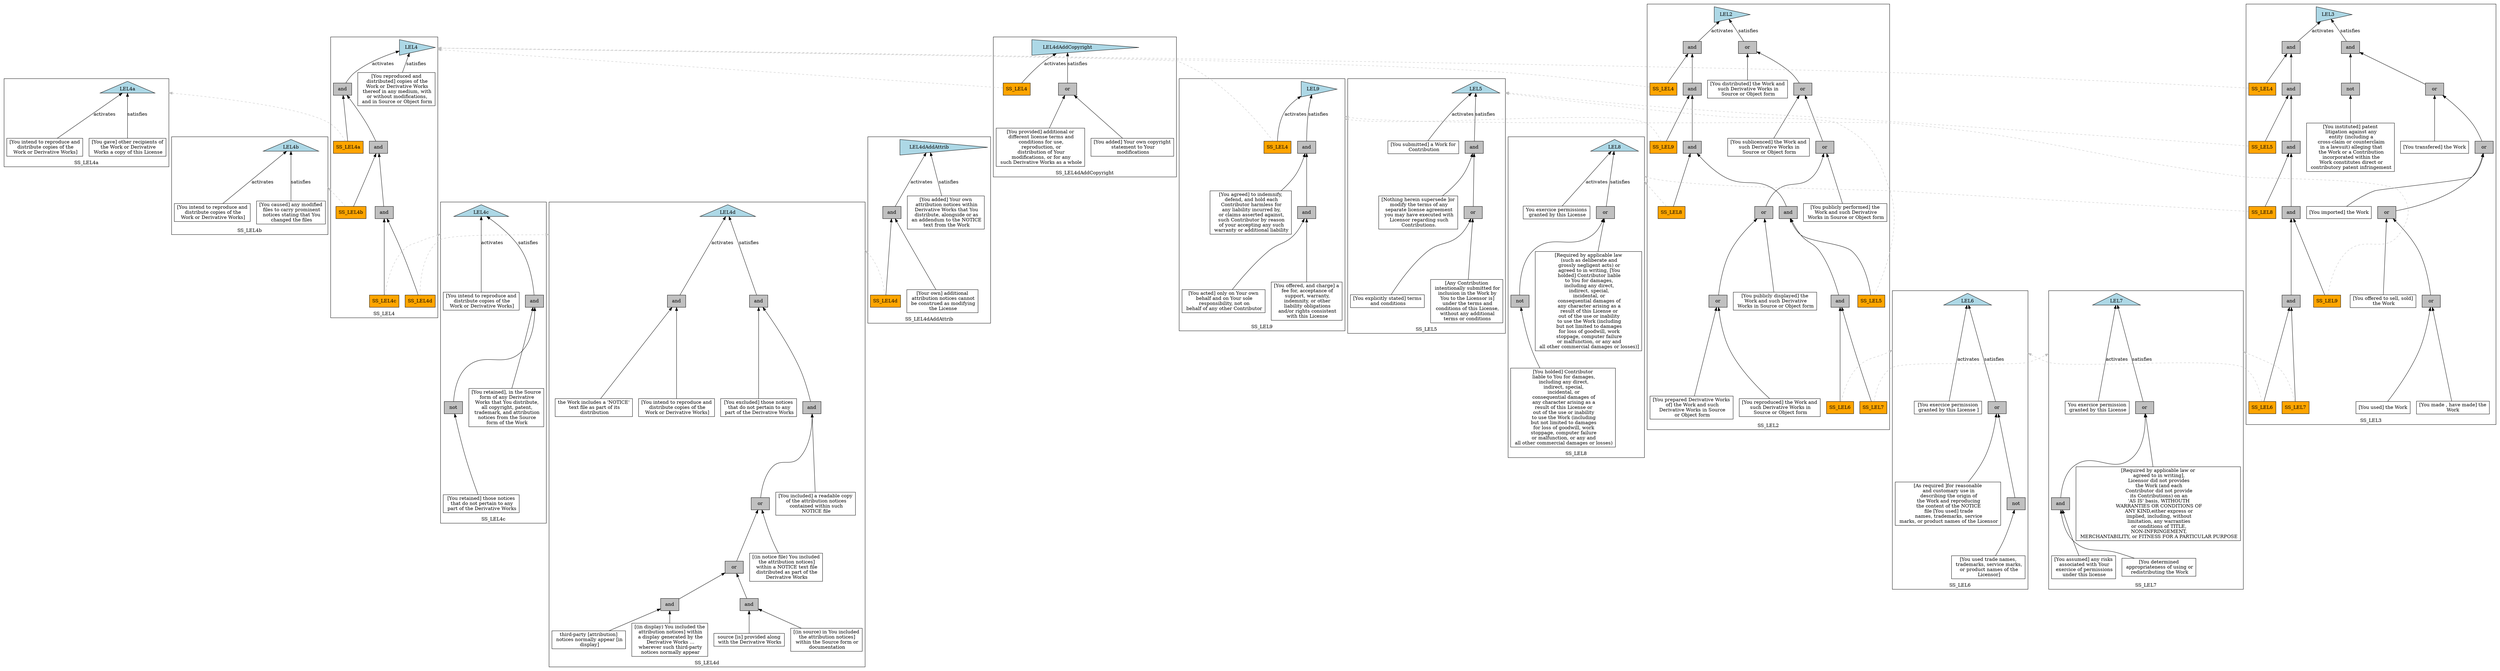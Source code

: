 digraph G {
rankdir=BT
overlap=false
compound=true
ranksep=0.5
subgraph clusterSS_LEL4 {
label = "SS_LEL4"
LEL4 [shape=triangle, orientation=270, style=filled, fillcolor=lightblue, label="LEL4", tooltip="4. Redistribution. You may reproduce and distribute copies of the Work or Derivative Works thereof in any medium, with or without modifications, and in Source or Object form, provided that You meet the following conditions:"];
LEL4_1 [shape=box, label="[You reproduced and\n distributed] copies of the\n Work or Derivative Works\n thereof in any medium, with\n or without modifications,\n and in Source or Object form"];
LEL4_1 -> LEL4[label="satisfies"];
LEL4_2 [shape=box, label="and", style=filled, fillcolor=grey];
LEL4_2 -> LEL4[label="activates"];
LEL4_3 [shape=box, label="SS_LEL4a", style=filled, fillcolor=orange];
LEL4_3 -> LEL4_2;
LEL4_4 [shape=box, label="and", style=filled, fillcolor=grey];
LEL4_4 -> LEL4_2;
LEL4_5 [shape=box, label="SS_LEL4b", style=filled, fillcolor=orange];
LEL4_5 -> LEL4_4;
LEL4_6 [shape=box, label="and", style=filled, fillcolor=grey];
LEL4_6 -> LEL4_4;
LEL4_7 [shape=box, label="SS_LEL4c", style=filled, fillcolor=orange];
LEL4_7 -> LEL4_6;
LEL4_8 [shape=box, label="SS_LEL4d", style=filled, fillcolor=orange];
LEL4_8 -> LEL4_6;
}
subgraph clusterSS_LEL4a {
label = "SS_LEL4a"
LEL4a [shape=triangle, orientation=0, style=filled, fillcolor=lightblue, label="LEL4a", tooltip="4(a) You must give any other recipients of the Work or Derivative Works a copy of this License;"];
LEL4a_9 [shape=box, label="[You gave] other recipients of\n the Work or Derivative\n Works a copy of this License"];
LEL4a_9 -> LEL4a[label="satisfies"];
LEL4a_10 [shape=box, label="[You intend to reproduce and\n distribute copies of the\n Work or Derivative Works]"];
LEL4a_10 -> LEL4a[label="activates"];
}
subgraph clusterSS_LEL4b {
label = "SS_LEL4b"
LEL4b [shape=triangle, orientation=0, style=filled, fillcolor=lightblue, label="LEL4b", tooltip="4(b) You must cause any modified files to carry prominent notices stating that You changed the files;"];
LEL4b_11 [shape=box, label="[You caused] any modified\n files to carry prominent\n notices stating that You\n changed the files"];
LEL4b_11 -> LEL4b[label="satisfies"];
LEL4b_12 [shape=box, label="[You intend to reproduce and\n distribute copies of the\n Work or Derivative Works]"];
LEL4b_12 -> LEL4b[label="activates"];
}
subgraph clusterSS_LEL4c {
label = "SS_LEL4c"
LEL4c [shape=triangle, orientation=0, style=filled, fillcolor=lightblue, label="LEL4c", tooltip="4(c) You must retain, in the Source form of any Derivative Works that You distribute, all copyright, patent, trademark, and attribution notices from the Source form of the Work, excluding those notices that do not pertain to any part of the Derivative Works;"];
LEL4c_13 [shape=box, label="and", style=filled, fillcolor=grey];
LEL4c_13 -> LEL4c[label="satisfies"];
LEL4c_14 [shape=box, label="[You retained], in the Source\n form of any Derivative\n Works that You distribute,\n all copyright, patent,\n trademark, and attribution\n notices from the Source\n form of the Work"];
LEL4c_14 -> LEL4c_13;
LEL4c_15 [shape=box, label="not", style=filled, fillcolor=grey];
LEL4c_15 -> LEL4c_13;
LEL4c_16 [shape=box, label="[You retained] those notices\n that do not pertain to any\n part of the Derivative Works"];
LEL4c_16 -> LEL4c_15;
LEL4c_17 [shape=box, label="[You intend to reproduce and\n distribute copies of the\n Work or Derivative Works]"];
LEL4c_17 -> LEL4c[label="activates"];
}
subgraph clusterSS_LEL4d {
label = "SS_LEL4d"
LEL4d [shape=triangle, orientation=0, style=filled, fillcolor=lightblue, label="LEL4d", tooltip="4(d) If the Work includes a 'NOTICE' text file as part of its distribution, then any Derivative Works that You distribute must include a readable copy of the attribution notices contained within such NOTICE file, excluding those notices that do not pertain to any part of the Derivative Works, in at least one of the following places: within a NOTICE text file distributed as part of the Derivative Works; within the Source form or documentation, if provided along with the Derivative Works; or, within a display generated by the Derivative Works, if and wherever such third-party notices normally appear. The contents of the NOTICE file are for informational purposes only and do not modify the License. You may add Your own attribution notices within Derivative Works that You distribute, alongside or as an addendum to the NOTICE text from the Work, provided that such additional attribution notices cannot be construed as modifying the License."];
LEL4d_18 [shape=box, label="and", style=filled, fillcolor=grey];
LEL4d_18 -> LEL4d[label="satisfies"];
LEL4d_19 [shape=box, label="and", style=filled, fillcolor=grey];
LEL4d_19 -> LEL4d_18;
LEL4d_20 [shape=box, label="[You included] a readable copy\n of the attribution notices\n contained within such\n NOTICE file"];
LEL4d_20 -> LEL4d_19;
LEL4d_21 [shape=box, label="or", style=filled, fillcolor=grey];
LEL4d_21 -> LEL4d_19;
LEL4d_22 [shape=box, label="[(in notice file) You included\n the attribution notices]\n within a NOTICE text file\n distributed as part of the\n Derivative Works"];
LEL4d_22 -> LEL4d_21;
LEL4d_23 [shape=box, label="or", style=filled, fillcolor=grey];
LEL4d_23 -> LEL4d_21;
LEL4d_24 [shape=box, label="and", style=filled, fillcolor=grey];
LEL4d_24 -> LEL4d_23;
LEL4d_25 [shape=box, label="[(in source) in You included\n the attribution notices]\n within the Source form or\n documentation"];
LEL4d_25 -> LEL4d_24;
LEL4d_26 [shape=box, label="source [is] provided along\n with the Derivative Works"];
LEL4d_26 -> LEL4d_24;
LEL4d_27 [shape=box, label="and", style=filled, fillcolor=grey];
LEL4d_27 -> LEL4d_23;
LEL4d_28 [shape=box, label="[(in display) You included the\n attribution notices] within\n a display generated by the\n Derivative Works ...\n wherever such third-party\n notices normally appear"];
LEL4d_28 -> LEL4d_27;
LEL4d_29 [shape=box, label="third-party [attribution]\n notices normally appear [in\n display]"];
LEL4d_29 -> LEL4d_27;
LEL4d_30 [shape=box, label="[You excluded] those notices\n that do not pertain to any\n part of the Derivative Works"];
LEL4d_30 -> LEL4d_18;
LEL4d_31 [shape=box, label="and", style=filled, fillcolor=grey];
LEL4d_31 -> LEL4d[label="activates"];
LEL4d_32 [shape=box, label="[You intend to reproduce and\n distribute copies of the\n Work or Derivative Works]"];
LEL4d_32 -> LEL4d_31;
LEL4d_33 [shape=box, label="the Work includes a 'NOTICE'\n text file as part of its\n distribution"];
LEL4d_33 -> LEL4d_31;
}
subgraph clusterSS_LEL4dAddAttrib {
label = "SS_LEL4dAddAttrib"
LEL4dAddAttrib [shape=triangle, orientation=270, style=filled, fillcolor=lightblue, label="LEL4dAddAttrib", tooltip="You may add Your own attribution notices within Derivative Works that You distribute, alongside or as an addendum to the NOTICE text from the Work, provided that such additional attribution notices cannot be construed as modifying the License."];
LEL4dAddAttrib_34 [shape=box, label="[You added] Your own\n attribution notices within\n Derivative Works that You\n distribute, alongside or as\n an addendum to the NOTICE\n text from the Work"];
LEL4dAddAttrib_34 -> LEL4dAddAttrib[label="satisfies"];
LEL4dAddAttrib_35 [shape=box, label="and", style=filled, fillcolor=grey];
LEL4dAddAttrib_35 -> LEL4dAddAttrib[label="activates"];
LEL4dAddAttrib_36 [shape=box, label="SS_LEL4d", style=filled, fillcolor=orange];
LEL4dAddAttrib_36 -> LEL4dAddAttrib_35;
LEL4dAddAttrib_37 [shape=box, label="[Your own] additional\n attribution notices cannot\n be construed as modifying\n the License"];
LEL4dAddAttrib_37 -> LEL4dAddAttrib_35;
}
subgraph clusterSS_LEL4dAddCopyright {
label = "SS_LEL4dAddCopyright"
LEL4dAddCopyright [shape=triangle, orientation=270, style=filled, fillcolor=lightblue, label="LEL4dAddCopyright", tooltip="You may add Your own copyright statement to Your modifications and may provide additional or different license terms and conditions for use, reproduction, or distribution of Your modifications, or for any such Derivative Works as a whole, provided Your use, reproduction, and distribution of the Work otherwise complies with the conditions stated in this License."];
LEL4dAddCopyright_38 [shape=box, label="or", style=filled, fillcolor=grey];
LEL4dAddCopyright_38 -> LEL4dAddCopyright[label="satisfies"];
LEL4dAddCopyright_39 [shape=box, label="[You added] Your own copyright\n statement to Your\n modifications"];
LEL4dAddCopyright_39 -> LEL4dAddCopyright_38;
LEL4dAddCopyright_40 [shape=box, label="[You provided] additional or\n different license terms and\n conditions for use,\n reproduction, or\n distribution of Your\n modifications, or for any\n such Derivative Works as a whole"];
LEL4dAddCopyright_40 -> LEL4dAddCopyright_38;
LEL4dAddCopyright_41 [shape=box, label="SS_LEL4", style=filled, fillcolor=orange];
LEL4dAddCopyright_41 -> LEL4dAddCopyright[label="activates"];
}
subgraph clusterSS_LEL2 {
label = "SS_LEL2"
LEL2 [shape=triangle, orientation=270, style=filled, fillcolor=lightblue, label="LEL2", tooltip="Grant of Copyright License. Subject to the terms and conditions of this License, each Contributor hereby grants to You a perpetual, worldwide, non-exclusive, no-charge, royalty-free, irrevocable copyright license to reproduce, prepare Derivative Works of, publicly display, publicly perform, sublicense, and distribute the Work and such Derivative Works in Source or Object form."];
LEL2_42 [shape=box, label="or", style=filled, fillcolor=grey];
LEL2_42 -> LEL2[label="satisfies"];
LEL2_43 [shape=box, label="or", style=filled, fillcolor=grey];
LEL2_43 -> LEL2_42;
LEL2_44 [shape=box, label="or", style=filled, fillcolor=grey];
LEL2_44 -> LEL2_43;
LEL2_45 [shape=box, label="or", style=filled, fillcolor=grey];
LEL2_45 -> LEL2_44;
LEL2_46 [shape=box, label="or", style=filled, fillcolor=grey];
LEL2_46 -> LEL2_45;
LEL2_47 [shape=box, label="[You reproduced] the Work and\n such Derivative Works in\n Source or Object form"];
LEL2_47 -> LEL2_46;
LEL2_48 [shape=box, label="[You prepared Derivative Works\n of] the Work and such\n Derivative Works in Source\n or Object form"];
LEL2_48 -> LEL2_46;
LEL2_49 [shape=box, label="[You publicly displayed] the\n Work and such Derivative\n Works in Source or Object form"];
LEL2_49 -> LEL2_45;
LEL2_50 [shape=box, label="[You publicly performed] the\n Work and such Derivative\n Works in Source or Object form"];
LEL2_50 -> LEL2_44;
LEL2_51 [shape=box, label="[You sublicenced] the Work and\n such Derivative Works in\n Source or Object form"];
LEL2_51 -> LEL2_43;
LEL2_52 [shape=box, label="[You distributed] the Work and\n such Derivative Works in\n Source or Object form"];
LEL2_52 -> LEL2_42;
LEL2_53 [shape=box, label="and", style=filled, fillcolor=grey];
LEL2_53 -> LEL2[label="activates"];
LEL2_54 [shape=box, label="SS_LEL4", style=filled, fillcolor=orange];
LEL2_54 -> LEL2_53;
LEL2_55 [shape=box, label="and", style=filled, fillcolor=grey];
LEL2_55 -> LEL2_53;
LEL2_56 [shape=box, label="and", style=filled, fillcolor=grey];
LEL2_56 -> LEL2_55;
LEL2_57 [shape=box, label="and", style=filled, fillcolor=grey];
LEL2_57 -> LEL2_56;
LEL2_58 [shape=box, label="SS_LEL5", style=filled, fillcolor=orange];
LEL2_58 -> LEL2_57;
LEL2_59 [shape=box, label="and", style=filled, fillcolor=grey];
LEL2_59 -> LEL2_57;
LEL2_60 [shape=box, label="SS_LEL6", style=filled, fillcolor=orange];
LEL2_60 -> LEL2_59;
LEL2_61 [shape=box, label="SS_LEL7", style=filled, fillcolor=orange];
LEL2_61 -> LEL2_59;
LEL2_62 [shape=box, label="SS_LEL8", style=filled, fillcolor=orange];
LEL2_62 -> LEL2_56;
LEL2_63 [shape=box, label="SS_LEL9", style=filled, fillcolor=orange];
LEL2_63 -> LEL2_55;
}
subgraph clusterSS_LEL3 {
label = "SS_LEL3"
LEL3 [shape=triangle, orientation=270, style=filled, fillcolor=lightblue, label="LEL3", tooltip="Grant of Patent License. Subject to the terms and conditions of this License, each Contributor hereby grants to You a perpetual, worldwide, non-exclusive, no-charge, royalty-free, irrevocable (except as stated in this section) patent license to make, have made, use, offer to sell, sell, import, and otherwise transfer the Work, where such license applies only to those patent claims licensable by such Contributor that are necessarily infringed by their Contribution(s) alone or by combination of their Contribution(s) with the Work to which such Contribution(s) was submitted.If You institute patent litigation against any entity (including a cross-claim or counterclaim in a lawsuit) alleging that the Work or a Contribution incorporated within the Work constitutes direct or contributory patent infringement, then any patent licenses granted to You under this License for that Work shall terminate as of the date such litigation is filed."];
LEL3_64 [shape=box, label="and", style=filled, fillcolor=grey];
LEL3_64 -> LEL3[label="satisfies"];
LEL3_65 [shape=box, label="or", style=filled, fillcolor=grey];
LEL3_65 -> LEL3_64;
LEL3_66 [shape=box, label="or", style=filled, fillcolor=grey];
LEL3_66 -> LEL3_65;
LEL3_67 [shape=box, label="or", style=filled, fillcolor=grey];
LEL3_67 -> LEL3_66;
LEL3_68 [shape=box, label="or", style=filled, fillcolor=grey];
LEL3_68 -> LEL3_67;
LEL3_69 [shape=box, label="[You made , have made] the\n Work "];
LEL3_69 -> LEL3_68;
LEL3_70 [shape=box, label="[You used] the Work"];
LEL3_70 -> LEL3_68;
LEL3_71 [shape=box, label="[You offered to sell, sold]\n the Work"];
LEL3_71 -> LEL3_67;
LEL3_72 [shape=box, label="[You imported] the Work"];
LEL3_72 -> LEL3_66;
LEL3_73 [shape=box, label="[You transfered] the Work"];
LEL3_73 -> LEL3_65;
LEL3_74 [shape=box, label="not", style=filled, fillcolor=grey];
LEL3_74 -> LEL3_64;
LEL3_75 [shape=box, label="[You instituted] patent\n litigation against any\n entity (including a\n cross-claim or counterclaim\n in a lawsuit) alleging that\n the Work or a Contribution\n incorporated within the\n Work constitutes direct or\n contributory patent infringement"];
LEL3_75 -> LEL3_74;
LEL3_76 [shape=box, label="and", style=filled, fillcolor=grey];
LEL3_76 -> LEL3[label="activates"];
LEL3_77 [shape=box, label="SS_LEL4", style=filled, fillcolor=orange];
LEL3_77 -> LEL3_76;
LEL3_78 [shape=box, label="and", style=filled, fillcolor=grey];
LEL3_78 -> LEL3_76;
LEL3_79 [shape=box, label="and", style=filled, fillcolor=grey];
LEL3_79 -> LEL3_78;
LEL3_80 [shape=box, label="and", style=filled, fillcolor=grey];
LEL3_80 -> LEL3_79;
LEL3_81 [shape=box, label="SS_LEL9", style=filled, fillcolor=orange];
LEL3_81 -> LEL3_80;
LEL3_82 [shape=box, label="and", style=filled, fillcolor=grey];
LEL3_82 -> LEL3_80;
LEL3_83 [shape=box, label="SS_LEL6", style=filled, fillcolor=orange];
LEL3_83 -> LEL3_82;
LEL3_84 [shape=box, label="SS_LEL7", style=filled, fillcolor=orange];
LEL3_84 -> LEL3_82;
LEL3_85 [shape=box, label="SS_LEL8", style=filled, fillcolor=orange];
LEL3_85 -> LEL3_79;
LEL3_86 [shape=box, label="SS_LEL5", style=filled, fillcolor=orange];
LEL3_86 -> LEL3_78;
}
subgraph clusterSS_LEL5 {
label = "SS_LEL5"
LEL5 [shape=triangle, orientation=0, style=filled, fillcolor=lightblue, label="LEL5", tooltip="Submission of Contributions. Unless You explicitly state otherwise, any Contribution intentionally submitted for inclusion in the Work by You to the Licensor shall be under the terms and conditions of this License, without any additional terms or conditions. Notwithstanding the above, nothing herein shall supersede or modify the terms of any separate license agreement you may have executed with Licensor regarding such Contributions."];
LEL5_87 [shape=box, label="and", style=filled, fillcolor=grey];
LEL5_87 -> LEL5[label="satisfies"];
LEL5_88 [shape=box, label="or", style=filled, fillcolor=grey];
LEL5_88 -> LEL5_87;
LEL5_89 [shape=box, label="[Any Contribution\n intentionally submitted for\n inclusion in the Work by\n You to the Licensor is]\n under the terms and\n conditions of this License,\n without any additional\n terms or conditions"];
LEL5_89 -> LEL5_88;
LEL5_90 [shape=box, label="[You explicitly stated] terms\n and conditions"];
LEL5_90 -> LEL5_88;
LEL5_91 [shape=box, label="[Nothing herein supersede ]or\n modify the terms of any\n separate license agreement\n you may have executed with\n Licensor regarding such\n Contributions."];
LEL5_91 -> LEL5_87;
LEL5_92 [shape=box, label="[You submitted] a Work for\n Contribution"];
LEL5_92 -> LEL5[label="activates"];
}
subgraph clusterSS_LEL6 {
label = "SS_LEL6"
LEL6 [shape=triangle, orientation=0, style=filled, fillcolor=lightblue, label="LEL6", tooltip="Trademarks. This License does not grant permission to use the trade names, trademarks, service marks, or product names of the Licensor, except as required for reasonable and customary use in describing the origin of the Work and reproducing the content of the NOTICE file"];
LEL6_93 [shape=box, label="or", style=filled, fillcolor=grey];
LEL6_93 -> LEL6[label="satisfies"];
LEL6_94 [shape=box, label="not", style=filled, fillcolor=grey];
LEL6_94 -> LEL6_93;
LEL6_95 [shape=box, label="[You used trade names,\n trademarks, service marks,\n or product names of the\n Licensor]"];
LEL6_95 -> LEL6_94;
LEL6_96 [shape=box, label="[As required ]for reasonable\n and customary use in\n describing the origin of\n the Work and reproducing\n the content of the NOTICE\n file [You used] trade\n names, trademarks, service\n marks, or product names of the Licensor"];
LEL6_96 -> LEL6_93;
LEL6_97 [shape=box, label="[You exercice permission\n granted by this License ]"];
LEL6_97 -> LEL6[label="activates"];
}
subgraph clusterSS_LEL7 {
label = "SS_LEL7"
LEL7 [shape=triangle, orientation=0, style=filled, fillcolor=lightblue, label="LEL7", tooltip="Disclaimer of Warranty. Unless required by applicable law or agreed to in writing, Licensor provides the Work (and each Contributor provides its Contributions) on an 'AS IS' BASIS, WITHOUT WARRANTIES OR CONDITIONS OF ANY KIND, either express or implied, including, without limitation, any warranties or conditions of TITLE, NON-INFRINGEMENT, MERCHANTABILITY, or FITNESS FOR A PARTICULAR PURPOSE. You are solely responsible for determining the appropriateness of using or redistributing the Work and assume any risks associated with Your exercise of permissions under this License."];
LEL7_98 [shape=box, label="or", style=filled, fillcolor=grey];
LEL7_98 -> LEL7[label="satisfies"];
LEL7_99 [shape=box, label="[Required by applicable law or\n agreed to in writing],\n Licensor did not provides\n the Work (and each\n Contributor did not provide\n its Contributions) on an\n 'AS IS' basis, WITHOUTH\n WARRANTIES OR CONDITIONS OF\n ANY KIND,either express or\n implied, including, without\n limitation, any warranties\n or conditions of TITLE,\n NON-INFRINGEMENT,\n MERCHANTABILITY, or FITNESS FOR A PARTICULAR PURPOSE"];
LEL7_99 -> LEL7_98;
LEL7_100 [shape=box, label="and", style=filled, fillcolor=grey];
LEL7_100 -> LEL7_98;
LEL7_101 [shape=box, label="[You determined\n appropriateness of using or\n redistributing the Work"];
LEL7_101 -> LEL7_100;
LEL7_102 [shape=box, label="[You assumed] any risks\n associated with Your\n exercice of permissions\n under this license"];
LEL7_102 -> LEL7_100;
LEL7_103 [shape=box, label="You exercice permission\n granted by this License"];
LEL7_103 -> LEL7[label="activates"];
}
subgraph clusterSS_LEL8 {
label = "SS_LEL8"
LEL8 [shape=triangle, orientation=0, style=filled, fillcolor=lightblue, label="LEL8", tooltip="Limitation of Liability. In no event and under no legal theory, whether in tort (including negligence), contract, or otherwise, unless required by applicable law (such as deliberate and grossly negligent acts) or agreed to in writing, shall any Contributor be liable to You for damages, including any direct, indirect, special, incidental, or consequential damages of any character arising as a result of this License or out of the use or inability to use the Work (including but not limited to damages for loss of goodwill, work stoppage, computer failure or malfunction, or any and all other commercial damages or losses), even if such Contributor has been advised of the possibility of such damages."];
LEL8_104 [shape=box, label="or", style=filled, fillcolor=grey];
LEL8_104 -> LEL8[label="satisfies"];
LEL8_105 [shape=box, label="[Required by applicable law\n (such as deliberate and\n grossly negligent acts) or\n agreed to in writing, [You\n holded] Contributor liable\n to You for damages,\n including any direct,\n indirect, special,\n incidental, or\n consequential damages of\n any character arising as a\n result of this License or\n out of the use or inability\n to use the Work (including\n but not limited to damages\n for loss of goodwill, work\n stoppage, computer failure\n or malfunction, or any and\n all other commercial damages or losses)]"];
LEL8_105 -> LEL8_104;
LEL8_106 [shape=box, label="not", style=filled, fillcolor=grey];
LEL8_106 -> LEL8_104;
LEL8_107 [shape=box, label="[You holded] Contributor\n liable to You for damages,\n including any direct,\n indirect, special,\n incidental, or\n consequential damages of\n any character arising as a\n result of this License or\n out of the use or inability\n to use the Work (including\n but not limited to damages\n for loss of goodwill, work\n stoppage, computer failure\n or malfunction, or any and\n all other commercial damages or losses)"];
LEL8_107 -> LEL8_106;
LEL8_108 [shape=box, label="You exercice permissions\n granted by this License"];
LEL8_108 -> LEL8[label="activates"];
}
subgraph clusterSS_LEL9 {
label = "SS_LEL9"
LEL9 [shape=triangle, orientation=270, style=filled, fillcolor=lightblue, label="LEL9", tooltip="Accepting Warranty or Additional Liability. While redistributing the Work or Derivative Works thereof, You may choose to offer,and charge a fee for, acceptance of support, warranty, indemnity,or other liability obligations and/or rights consistent with this License. However, in accepting such obligations, You may act only on Your own behalf and on Your sole responsibility, not on behalf of any other Contributor, and only if You agree to indemnify, defend, and hold each Contributor harmless for any liability incurred by, or claims asserted against, such Contributor by reason of your accepting any such warranty or additional liability."];
LEL9_109 [shape=box, label="and", style=filled, fillcolor=grey];
LEL9_109 -> LEL9[label="satisfies"];
LEL9_110 [shape=box, label="and", style=filled, fillcolor=grey];
LEL9_110 -> LEL9_109;
LEL9_111 [shape=box, label="[You offered, and charge] a\n fee for, acceptance of\n support, warranty,\n indemnity, or other\n liability obligations\n and/or rights consistent\n with this License"];
LEL9_111 -> LEL9_110;
LEL9_112 [shape=box, label="[You acted] only on Your own\n behalf and on Your sole\n responsibility, not on\n behalf of any other Contributor"];
LEL9_112 -> LEL9_110;
LEL9_113 [shape=box, label="[You agreed] to indemnify,\n defend, and hold each\n Contributor harmless for\n any liability incurred by,\n or claims asserted against,\n such Contributor by reason\n of your accepting any such\n warranty or additional liability"];
LEL9_113 -> LEL9_109;
LEL9_114 [shape=box, label="SS_LEL4", style=filled, fillcolor=orange];
LEL9_114 -> LEL9[label="activates"];
}
LEL4_3 -> LEL4a[color=grey, style=dashed, lhead=clusterSS_LEL4a];
LEL4_5 -> LEL4b[color=grey, style=dashed, lhead=clusterSS_LEL4b];
LEL4_7 -> LEL4c[color=grey, style=dashed, lhead=clusterSS_LEL4c];
LEL4_8 -> LEL4d[color=grey, style=dashed, lhead=clusterSS_LEL4d];
LEL4dAddAttrib_36 -> LEL4d[color=grey, style=dashed, lhead=clusterSS_LEL4d];
LEL4dAddCopyright_41 -> LEL4[color=grey, style=dashed, lhead=clusterSS_LEL4];
LEL2_54 -> LEL4[color=grey, style=dashed, lhead=clusterSS_LEL4];
LEL2_58 -> LEL5[color=grey, style=dashed, lhead=clusterSS_LEL5];
LEL2_60 -> LEL6[color=grey, style=dashed, lhead=clusterSS_LEL6];
LEL2_61 -> LEL7[color=grey, style=dashed, lhead=clusterSS_LEL7];
LEL2_62 -> LEL8[color=grey, style=dashed, lhead=clusterSS_LEL8];
LEL2_63 -> LEL9[color=grey, style=dashed, lhead=clusterSS_LEL9];
LEL3_77 -> LEL4[color=grey, style=dashed, lhead=clusterSS_LEL4];
LEL3_81 -> LEL9[color=grey, style=dashed, lhead=clusterSS_LEL9];
LEL3_83 -> LEL6[color=grey, style=dashed, lhead=clusterSS_LEL6];
LEL3_84 -> LEL7[color=grey, style=dashed, lhead=clusterSS_LEL7];
LEL3_85 -> LEL8[color=grey, style=dashed, lhead=clusterSS_LEL8];
LEL3_86 -> LEL5[color=grey, style=dashed, lhead=clusterSS_LEL5];
LEL9_114 -> LEL4[color=grey, style=dashed, lhead=clusterSS_LEL4];
}
